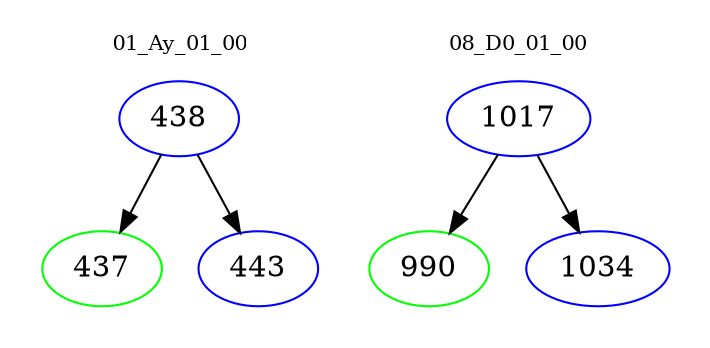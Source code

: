 digraph{
subgraph cluster_0 {
color = white
label = "01_Ay_01_00";
fontsize=10;
T0_438 [label="438", color="blue"]
T0_438 -> T0_437 [color="black"]
T0_437 [label="437", color="green"]
T0_438 -> T0_443 [color="black"]
T0_443 [label="443", color="blue"]
}
subgraph cluster_1 {
color = white
label = "08_D0_01_00";
fontsize=10;
T1_1017 [label="1017", color="blue"]
T1_1017 -> T1_990 [color="black"]
T1_990 [label="990", color="green"]
T1_1017 -> T1_1034 [color="black"]
T1_1034 [label="1034", color="blue"]
}
}
